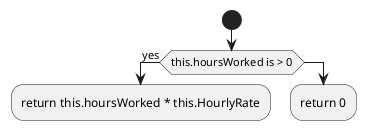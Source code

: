 @startuml
start
if (this.hoursWorked is > 0) then (yes)
	:return this.hoursWorked * this.HourlyRate;
	detach
else 
	:return 0;
	detach
endif
@enduml
